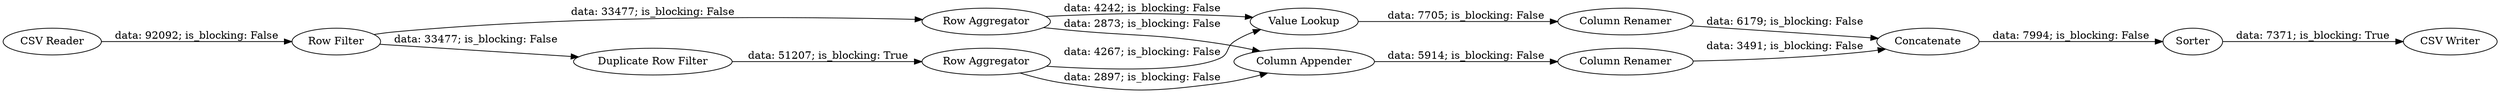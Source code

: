 digraph {
	"-4656695258833102757_10" [label=Concatenate]
	"-4656695258833102757_3" [label="Row Aggregator"]
	"-4656695258833102757_2" [label="Row Filter"]
	"-4656695258833102757_7" [label="Value Lookup"]
	"-4656695258833102757_11" [label=Sorter]
	"-4656695258833102757_1" [label="CSV Reader"]
	"-4656695258833102757_8" [label="Column Renamer"]
	"-4656695258833102757_12" [label="CSV Writer"]
	"-4656695258833102757_4" [label="Duplicate Row Filter"]
	"-4656695258833102757_9" [label="Column Renamer"]
	"-4656695258833102757_5" [label="Row Aggregator"]
	"-4656695258833102757_6" [label="Column Appender"]
	"-4656695258833102757_2" -> "-4656695258833102757_3" [label="data: 33477; is_blocking: False"]
	"-4656695258833102757_11" -> "-4656695258833102757_12" [label="data: 7371; is_blocking: True"]
	"-4656695258833102757_3" -> "-4656695258833102757_6" [label="data: 2873; is_blocking: False"]
	"-4656695258833102757_5" -> "-4656695258833102757_7" [label="data: 4267; is_blocking: False"]
	"-4656695258833102757_4" -> "-4656695258833102757_5" [label="data: 51207; is_blocking: True"]
	"-4656695258833102757_5" -> "-4656695258833102757_6" [label="data: 2897; is_blocking: False"]
	"-4656695258833102757_6" -> "-4656695258833102757_9" [label="data: 5914; is_blocking: False"]
	"-4656695258833102757_10" -> "-4656695258833102757_11" [label="data: 7994; is_blocking: False"]
	"-4656695258833102757_3" -> "-4656695258833102757_7" [label="data: 4242; is_blocking: False"]
	"-4656695258833102757_8" -> "-4656695258833102757_10" [label="data: 6179; is_blocking: False"]
	"-4656695258833102757_1" -> "-4656695258833102757_2" [label="data: 92092; is_blocking: False"]
	"-4656695258833102757_9" -> "-4656695258833102757_10" [label="data: 3491; is_blocking: False"]
	"-4656695258833102757_2" -> "-4656695258833102757_4" [label="data: 33477; is_blocking: False"]
	"-4656695258833102757_7" -> "-4656695258833102757_8" [label="data: 7705; is_blocking: False"]
	rankdir=LR
}
